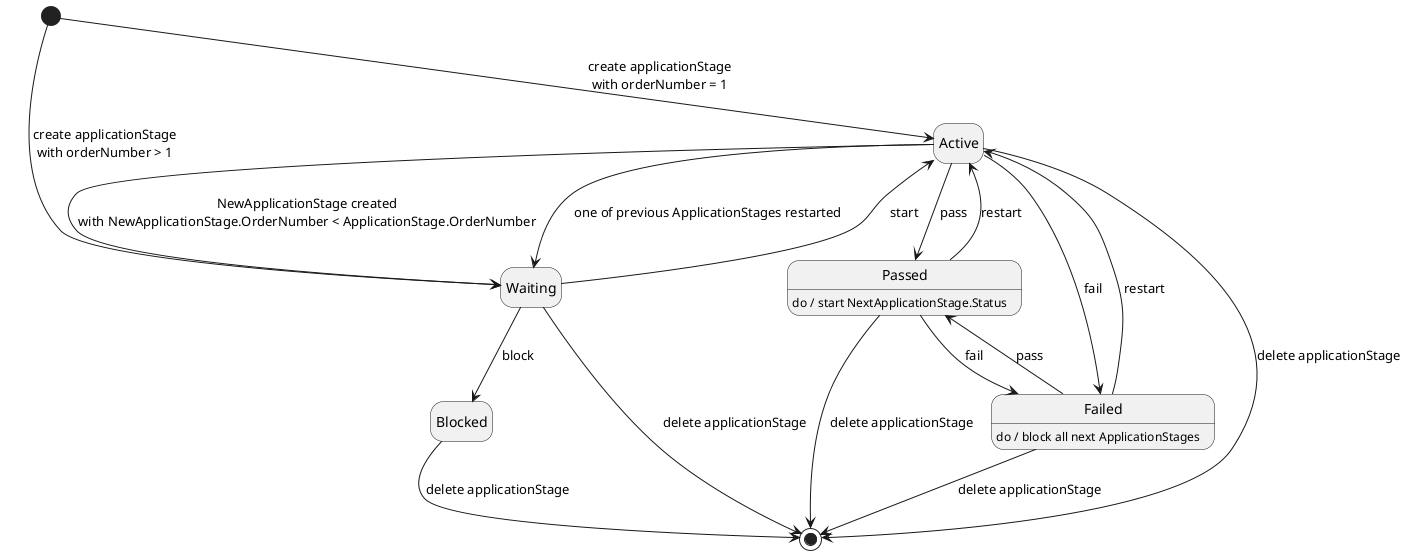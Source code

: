 @startuml "applicationStage state diagram"
hide empty description
    [*] --> Active : create applicationStage\nwith orderNumber = 1
    [*] --> Waiting : create applicationStage\nwith orderNumber > 1
    Waiting --> Active : start
    Waiting --> Blocked : block
    Active --> Waiting : NewApplicationStage created\nwith NewApplicationStage.OrderNumber < ApplicationStage.OrderNumber
    Active --> Waiting : one of previous ApplicationStages restarted
    Active --> Passed : pass
    Active --> Failed : fail
    Passed --> Active : restart
    Failed --> Active : restart
    Failed --> Passed : pass
    Passed --> Failed : fail
    Passed : do / start NextApplicationStage.Status
    Failed : do / block all next ApplicationStages

    Waiting --> [*] : delete applicationStage
    Active --> [*] : delete applicationStage
    Passed --> [*] : delete applicationStage
    Failed --> [*] : delete applicationStage
    Blocked --> [*] : delete applicationStage
@enduml